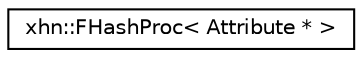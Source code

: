 digraph "Graphical Class Hierarchy"
{
  edge [fontname="Helvetica",fontsize="10",labelfontname="Helvetica",labelfontsize="10"];
  node [fontname="Helvetica",fontsize="10",shape=record];
  rankdir="LR";
  Node1 [label="xhn::FHashProc\< Attribute * \>",height=0.2,width=0.4,color="black", fillcolor="white", style="filled",URL="$structxhn_1_1_f_hash_proc.html"];
}
